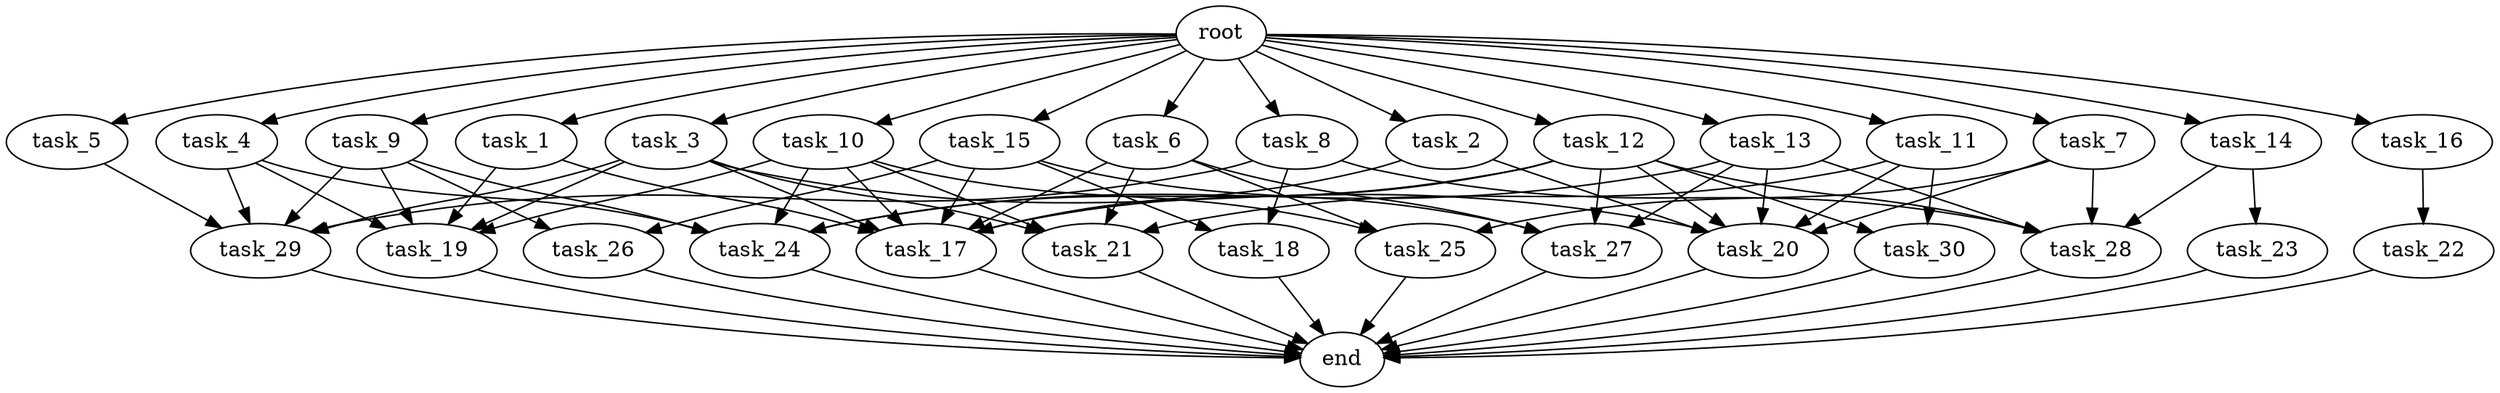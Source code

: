 digraph G {
  root [size="0.000000e+00"];
  task_1 [size="6.346284e+08"];
  task_2 [size="3.452921e+09"];
  task_3 [size="4.862783e+09"];
  task_4 [size="5.267299e+09"];
  task_5 [size="1.227972e+09"];
  task_6 [size="7.098543e+09"];
  task_7 [size="6.783405e+09"];
  task_8 [size="5.329022e+09"];
  task_9 [size="2.923351e+09"];
  task_10 [size="6.209892e+09"];
  task_11 [size="7.999239e+09"];
  task_12 [size="9.453708e+09"];
  task_13 [size="8.088150e+09"];
  task_14 [size="9.408818e+09"];
  task_15 [size="6.572103e+08"];
  task_16 [size="8.919140e+09"];
  task_17 [size="4.579283e+09"];
  task_18 [size="8.026239e+08"];
  task_19 [size="8.979561e+09"];
  task_20 [size="2.884439e+09"];
  task_21 [size="9.566313e+09"];
  task_22 [size="1.094540e+09"];
  task_23 [size="2.760151e+09"];
  task_24 [size="6.971124e+09"];
  task_25 [size="4.963791e+09"];
  task_26 [size="8.750056e+09"];
  task_27 [size="5.207356e+09"];
  task_28 [size="6.273135e+09"];
  task_29 [size="2.932401e+09"];
  task_30 [size="9.695776e+09"];
  end [size="0.000000e+00"];

  root -> task_1 [size="1.000000e-12"];
  root -> task_2 [size="1.000000e-12"];
  root -> task_3 [size="1.000000e-12"];
  root -> task_4 [size="1.000000e-12"];
  root -> task_5 [size="1.000000e-12"];
  root -> task_6 [size="1.000000e-12"];
  root -> task_7 [size="1.000000e-12"];
  root -> task_8 [size="1.000000e-12"];
  root -> task_9 [size="1.000000e-12"];
  root -> task_10 [size="1.000000e-12"];
  root -> task_11 [size="1.000000e-12"];
  root -> task_12 [size="1.000000e-12"];
  root -> task_13 [size="1.000000e-12"];
  root -> task_14 [size="1.000000e-12"];
  root -> task_15 [size="1.000000e-12"];
  root -> task_16 [size="1.000000e-12"];
  task_1 -> task_17 [size="6.541833e+07"];
  task_1 -> task_19 [size="1.795912e+08"];
  task_2 -> task_17 [size="6.541833e+07"];
  task_2 -> task_20 [size="4.807398e+07"];
  task_3 -> task_17 [size="6.541833e+07"];
  task_3 -> task_19 [size="1.795912e+08"];
  task_3 -> task_20 [size="4.807398e+07"];
  task_3 -> task_21 [size="2.391578e+08"];
  task_3 -> task_29 [size="5.864802e+07"];
  task_4 -> task_19 [size="1.795912e+08"];
  task_4 -> task_24 [size="1.394225e+08"];
  task_4 -> task_29 [size="5.864802e+07"];
  task_5 -> task_29 [size="5.864802e+07"];
  task_6 -> task_17 [size="6.541833e+07"];
  task_6 -> task_21 [size="2.391578e+08"];
  task_6 -> task_25 [size="1.654597e+08"];
  task_6 -> task_27 [size="1.301839e+08"];
  task_7 -> task_20 [size="4.807398e+07"];
  task_7 -> task_25 [size="1.654597e+08"];
  task_7 -> task_28 [size="1.254627e+08"];
  task_8 -> task_18 [size="4.013119e+07"];
  task_8 -> task_28 [size="1.254627e+08"];
  task_8 -> task_29 [size="5.864802e+07"];
  task_9 -> task_19 [size="1.795912e+08"];
  task_9 -> task_24 [size="1.394225e+08"];
  task_9 -> task_26 [size="4.375028e+08"];
  task_9 -> task_29 [size="5.864802e+07"];
  task_10 -> task_17 [size="6.541833e+07"];
  task_10 -> task_19 [size="1.795912e+08"];
  task_10 -> task_21 [size="2.391578e+08"];
  task_10 -> task_24 [size="1.394225e+08"];
  task_10 -> task_25 [size="1.654597e+08"];
  task_11 -> task_20 [size="4.807398e+07"];
  task_11 -> task_21 [size="2.391578e+08"];
  task_11 -> task_30 [size="4.847888e+08"];
  task_12 -> task_17 [size="6.541833e+07"];
  task_12 -> task_20 [size="4.807398e+07"];
  task_12 -> task_24 [size="1.394225e+08"];
  task_12 -> task_27 [size="1.301839e+08"];
  task_12 -> task_28 [size="1.254627e+08"];
  task_12 -> task_30 [size="4.847888e+08"];
  task_13 -> task_20 [size="4.807398e+07"];
  task_13 -> task_24 [size="1.394225e+08"];
  task_13 -> task_27 [size="1.301839e+08"];
  task_13 -> task_28 [size="1.254627e+08"];
  task_14 -> task_23 [size="2.760151e+08"];
  task_14 -> task_28 [size="1.254627e+08"];
  task_15 -> task_17 [size="6.541833e+07"];
  task_15 -> task_18 [size="4.013119e+07"];
  task_15 -> task_26 [size="4.375028e+08"];
  task_15 -> task_27 [size="1.301839e+08"];
  task_16 -> task_22 [size="1.094540e+08"];
  task_17 -> end [size="1.000000e-12"];
  task_18 -> end [size="1.000000e-12"];
  task_19 -> end [size="1.000000e-12"];
  task_20 -> end [size="1.000000e-12"];
  task_21 -> end [size="1.000000e-12"];
  task_22 -> end [size="1.000000e-12"];
  task_23 -> end [size="1.000000e-12"];
  task_24 -> end [size="1.000000e-12"];
  task_25 -> end [size="1.000000e-12"];
  task_26 -> end [size="1.000000e-12"];
  task_27 -> end [size="1.000000e-12"];
  task_28 -> end [size="1.000000e-12"];
  task_29 -> end [size="1.000000e-12"];
  task_30 -> end [size="1.000000e-12"];
}
